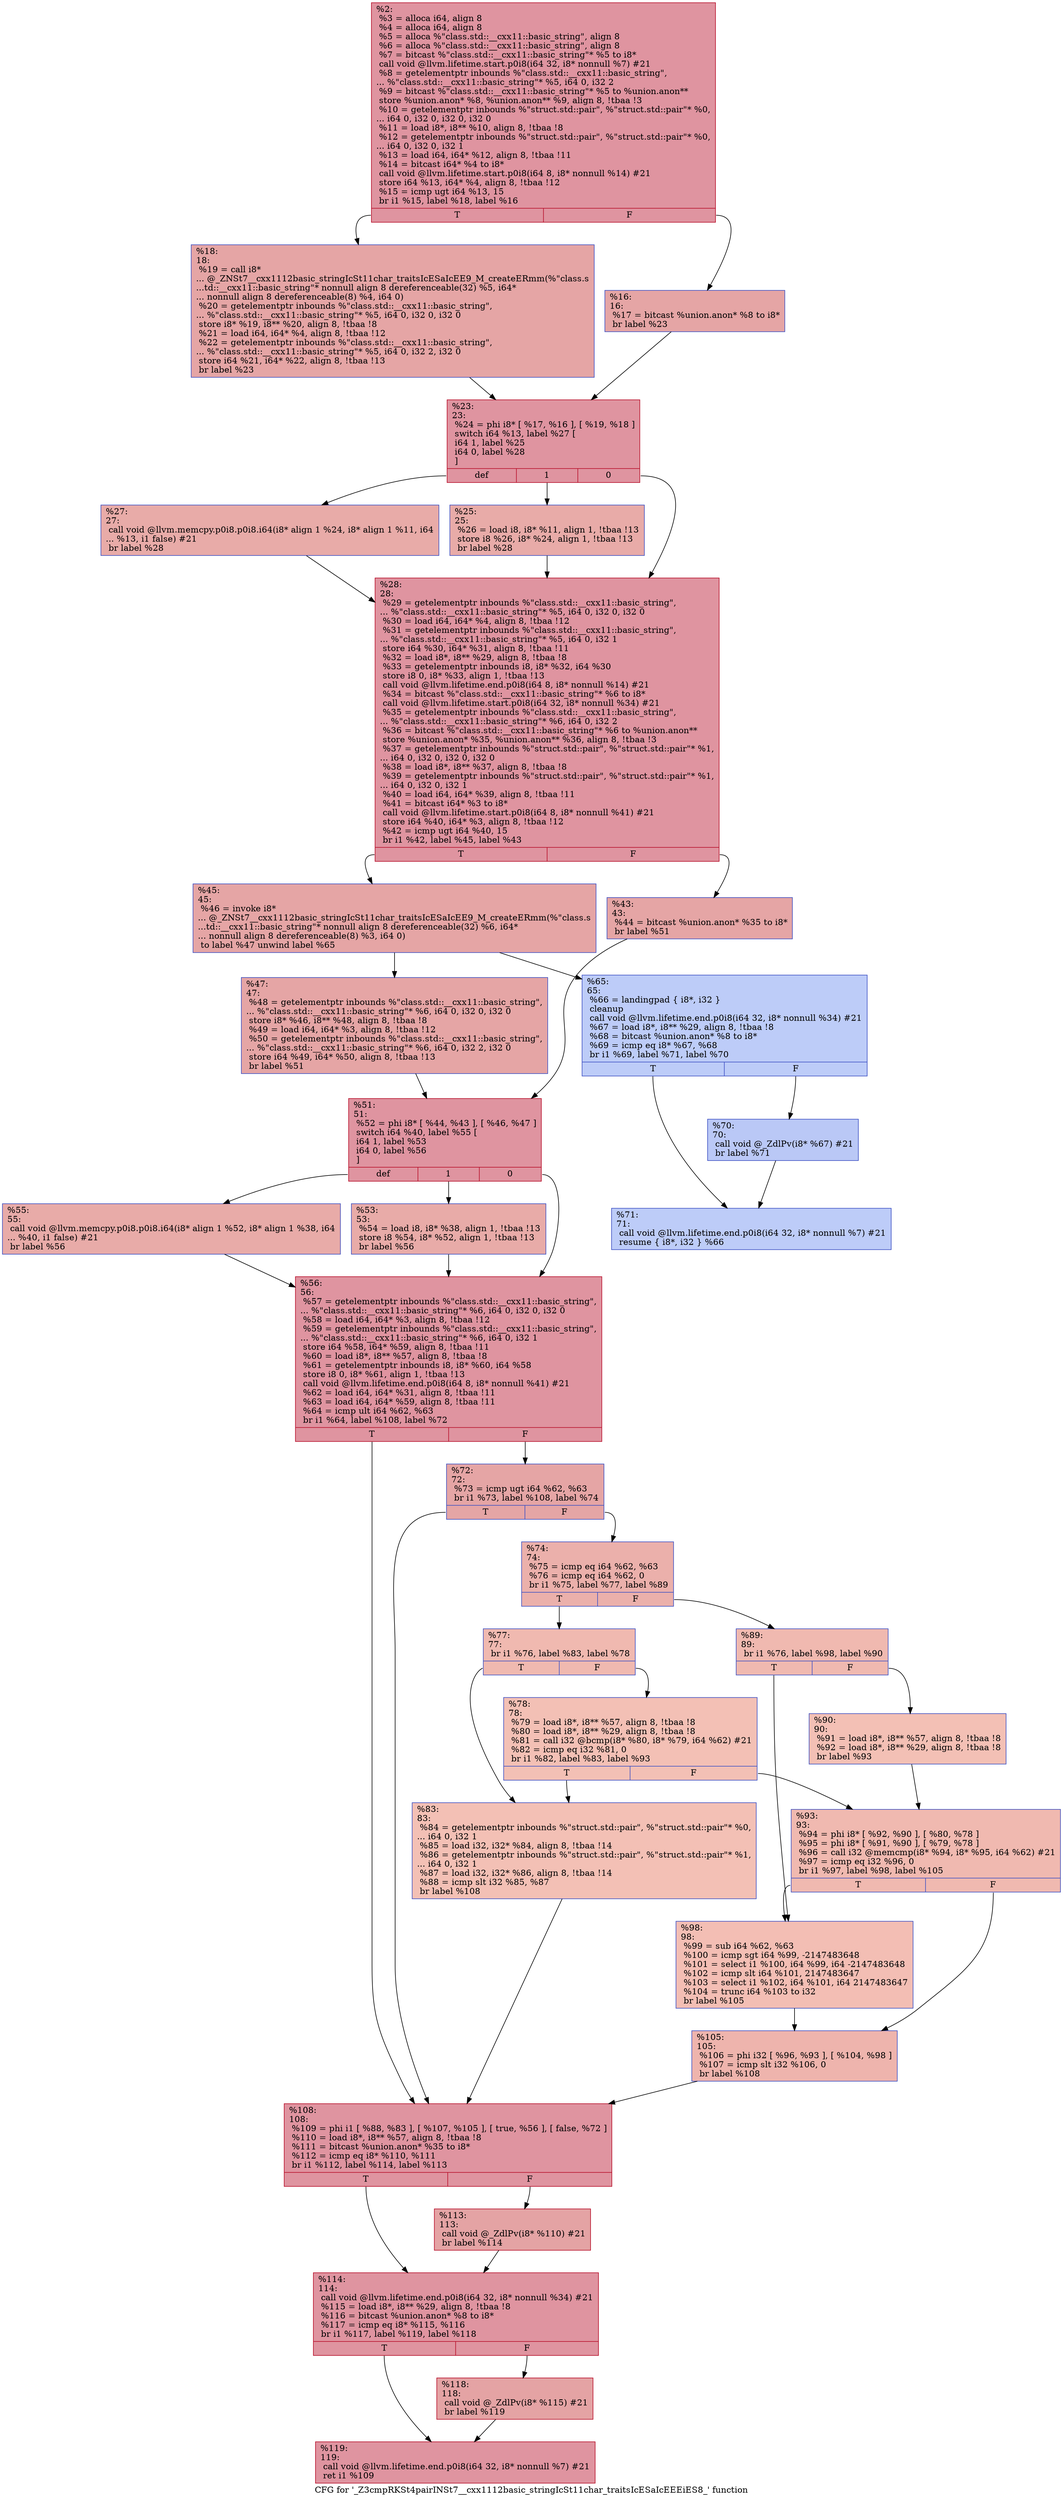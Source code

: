 digraph "CFG for '_Z3cmpRKSt4pairINSt7__cxx1112basic_stringIcSt11char_traitsIcESaIcEEEiES8_' function" {
	label="CFG for '_Z3cmpRKSt4pairINSt7__cxx1112basic_stringIcSt11char_traitsIcESaIcEEEiES8_' function";

	Node0x5652858dbee0 [shape=record,color="#b70d28ff", style=filled, fillcolor="#b70d2870",label="{%2:\l  %3 = alloca i64, align 8\l  %4 = alloca i64, align 8\l  %5 = alloca %\"class.std::__cxx11::basic_string\", align 8\l  %6 = alloca %\"class.std::__cxx11::basic_string\", align 8\l  %7 = bitcast %\"class.std::__cxx11::basic_string\"* %5 to i8*\l  call void @llvm.lifetime.start.p0i8(i64 32, i8* nonnull %7) #21\l  %8 = getelementptr inbounds %\"class.std::__cxx11::basic_string\",\l... %\"class.std::__cxx11::basic_string\"* %5, i64 0, i32 2\l  %9 = bitcast %\"class.std::__cxx11::basic_string\"* %5 to %union.anon**\l  store %union.anon* %8, %union.anon** %9, align 8, !tbaa !3\l  %10 = getelementptr inbounds %\"struct.std::pair\", %\"struct.std::pair\"* %0,\l... i64 0, i32 0, i32 0, i32 0\l  %11 = load i8*, i8** %10, align 8, !tbaa !8\l  %12 = getelementptr inbounds %\"struct.std::pair\", %\"struct.std::pair\"* %0,\l... i64 0, i32 0, i32 1\l  %13 = load i64, i64* %12, align 8, !tbaa !11\l  %14 = bitcast i64* %4 to i8*\l  call void @llvm.lifetime.start.p0i8(i64 8, i8* nonnull %14) #21\l  store i64 %13, i64* %4, align 8, !tbaa !12\l  %15 = icmp ugt i64 %13, 15\l  br i1 %15, label %18, label %16\l|{<s0>T|<s1>F}}"];
	Node0x5652858dbee0:s0 -> Node0x5652858dd7e0;
	Node0x5652858dbee0:s1 -> Node0x5652858dd870;
	Node0x5652858dd870 [shape=record,color="#3d50c3ff", style=filled, fillcolor="#c5333470",label="{%16:\l16:                                               \l  %17 = bitcast %union.anon* %8 to i8*\l  br label %23\l}"];
	Node0x5652858dd870 -> Node0x5652858dda20;
	Node0x5652858dd7e0 [shape=record,color="#3d50c3ff", style=filled, fillcolor="#c5333470",label="{%18:\l18:                                               \l  %19 = call i8*\l... @_ZNSt7__cxx1112basic_stringIcSt11char_traitsIcESaIcEE9_M_createERmm(%\"class.s\l...td::__cxx11::basic_string\"* nonnull align 8 dereferenceable(32) %5, i64*\l... nonnull align 8 dereferenceable(8) %4, i64 0)\l  %20 = getelementptr inbounds %\"class.std::__cxx11::basic_string\",\l... %\"class.std::__cxx11::basic_string\"* %5, i64 0, i32 0, i32 0\l  store i8* %19, i8** %20, align 8, !tbaa !8\l  %21 = load i64, i64* %4, align 8, !tbaa !12\l  %22 = getelementptr inbounds %\"class.std::__cxx11::basic_string\",\l... %\"class.std::__cxx11::basic_string\"* %5, i64 0, i32 2, i32 0\l  store i64 %21, i64* %22, align 8, !tbaa !13\l  br label %23\l}"];
	Node0x5652858dd7e0 -> Node0x5652858dda20;
	Node0x5652858dda20 [shape=record,color="#b70d28ff", style=filled, fillcolor="#b70d2870",label="{%23:\l23:                                               \l  %24 = phi i8* [ %17, %16 ], [ %19, %18 ]\l  switch i64 %13, label %27 [\l    i64 1, label %25\l    i64 0, label %28\l  ]\l|{<s0>def|<s1>1|<s2>0}}"];
	Node0x5652858dda20:s0 -> Node0x5652858ded10;
	Node0x5652858dda20:s1 -> Node0x5652858ded90;
	Node0x5652858dda20:s2 -> Node0x5652858dede0;
	Node0x5652858ded90 [shape=record,color="#3d50c3ff", style=filled, fillcolor="#cc403a70",label="{%25:\l25:                                               \l  %26 = load i8, i8* %11, align 1, !tbaa !13\l  store i8 %26, i8* %24, align 1, !tbaa !13\l  br label %28\l}"];
	Node0x5652858ded90 -> Node0x5652858dede0;
	Node0x5652858ded10 [shape=record,color="#3d50c3ff", style=filled, fillcolor="#cc403a70",label="{%27:\l27:                                               \l  call void @llvm.memcpy.p0i8.p0i8.i64(i8* align 1 %24, i8* align 1 %11, i64\l... %13, i1 false) #21\l  br label %28\l}"];
	Node0x5652858ded10 -> Node0x5652858dede0;
	Node0x5652858dede0 [shape=record,color="#b70d28ff", style=filled, fillcolor="#b70d2870",label="{%28:\l28:                                               \l  %29 = getelementptr inbounds %\"class.std::__cxx11::basic_string\",\l... %\"class.std::__cxx11::basic_string\"* %5, i64 0, i32 0, i32 0\l  %30 = load i64, i64* %4, align 8, !tbaa !12\l  %31 = getelementptr inbounds %\"class.std::__cxx11::basic_string\",\l... %\"class.std::__cxx11::basic_string\"* %5, i64 0, i32 1\l  store i64 %30, i64* %31, align 8, !tbaa !11\l  %32 = load i8*, i8** %29, align 8, !tbaa !8\l  %33 = getelementptr inbounds i8, i8* %32, i64 %30\l  store i8 0, i8* %33, align 1, !tbaa !13\l  call void @llvm.lifetime.end.p0i8(i64 8, i8* nonnull %14) #21\l  %34 = bitcast %\"class.std::__cxx11::basic_string\"* %6 to i8*\l  call void @llvm.lifetime.start.p0i8(i64 32, i8* nonnull %34) #21\l  %35 = getelementptr inbounds %\"class.std::__cxx11::basic_string\",\l... %\"class.std::__cxx11::basic_string\"* %6, i64 0, i32 2\l  %36 = bitcast %\"class.std::__cxx11::basic_string\"* %6 to %union.anon**\l  store %union.anon* %35, %union.anon** %36, align 8, !tbaa !3\l  %37 = getelementptr inbounds %\"struct.std::pair\", %\"struct.std::pair\"* %1,\l... i64 0, i32 0, i32 0, i32 0\l  %38 = load i8*, i8** %37, align 8, !tbaa !8\l  %39 = getelementptr inbounds %\"struct.std::pair\", %\"struct.std::pair\"* %1,\l... i64 0, i32 0, i32 1\l  %40 = load i64, i64* %39, align 8, !tbaa !11\l  %41 = bitcast i64* %3 to i8*\l  call void @llvm.lifetime.start.p0i8(i64 8, i8* nonnull %41) #21\l  store i64 %40, i64* %3, align 8, !tbaa !12\l  %42 = icmp ugt i64 %40, 15\l  br i1 %42, label %45, label %43\l|{<s0>T|<s1>F}}"];
	Node0x5652858dede0:s0 -> Node0x5652858e0240;
	Node0x5652858dede0:s1 -> Node0x5652858e0290;
	Node0x5652858e0290 [shape=record,color="#3d50c3ff", style=filled, fillcolor="#c5333470",label="{%43:\l43:                                               \l  %44 = bitcast %union.anon* %35 to i8*\l  br label %51\l}"];
	Node0x5652858e0290 -> Node0x5652858e0400;
	Node0x5652858e0240 [shape=record,color="#3d50c3ff", style=filled, fillcolor="#c5333470",label="{%45:\l45:                                               \l  %46 = invoke i8*\l... @_ZNSt7__cxx1112basic_stringIcSt11char_traitsIcESaIcEE9_M_createERmm(%\"class.s\l...td::__cxx11::basic_string\"* nonnull align 8 dereferenceable(32) %6, i64*\l... nonnull align 8 dereferenceable(8) %3, i64 0)\l          to label %47 unwind label %65\l}"];
	Node0x5652858e0240 -> Node0x5652858e0510;
	Node0x5652858e0240 -> Node0x5652858e0560;
	Node0x5652858e0510 [shape=record,color="#3d50c3ff", style=filled, fillcolor="#c5333470",label="{%47:\l47:                                               \l  %48 = getelementptr inbounds %\"class.std::__cxx11::basic_string\",\l... %\"class.std::__cxx11::basic_string\"* %6, i64 0, i32 0, i32 0\l  store i8* %46, i8** %48, align 8, !tbaa !8\l  %49 = load i64, i64* %3, align 8, !tbaa !12\l  %50 = getelementptr inbounds %\"class.std::__cxx11::basic_string\",\l... %\"class.std::__cxx11::basic_string\"* %6, i64 0, i32 2, i32 0\l  store i64 %49, i64* %50, align 8, !tbaa !13\l  br label %51\l}"];
	Node0x5652858e0510 -> Node0x5652858e0400;
	Node0x5652858e0400 [shape=record,color="#b70d28ff", style=filled, fillcolor="#b70d2870",label="{%51:\l51:                                               \l  %52 = phi i8* [ %44, %43 ], [ %46, %47 ]\l  switch i64 %40, label %55 [\l    i64 1, label %53\l    i64 0, label %56\l  ]\l|{<s0>def|<s1>1|<s2>0}}"];
	Node0x5652858e0400:s0 -> Node0x5652858e0b80;
	Node0x5652858e0400:s1 -> Node0x5652858e0bd0;
	Node0x5652858e0400:s2 -> Node0x5652858e0c20;
	Node0x5652858e0bd0 [shape=record,color="#3d50c3ff", style=filled, fillcolor="#cc403a70",label="{%53:\l53:                                               \l  %54 = load i8, i8* %38, align 1, !tbaa !13\l  store i8 %54, i8* %52, align 1, !tbaa !13\l  br label %56\l}"];
	Node0x5652858e0bd0 -> Node0x5652858e0c20;
	Node0x5652858e0b80 [shape=record,color="#3d50c3ff", style=filled, fillcolor="#cc403a70",label="{%55:\l55:                                               \l  call void @llvm.memcpy.p0i8.p0i8.i64(i8* align 1 %52, i8* align 1 %38, i64\l... %40, i1 false) #21\l  br label %56\l}"];
	Node0x5652858e0b80 -> Node0x5652858e0c20;
	Node0x5652858e0c20 [shape=record,color="#b70d28ff", style=filled, fillcolor="#b70d2870",label="{%56:\l56:                                               \l  %57 = getelementptr inbounds %\"class.std::__cxx11::basic_string\",\l... %\"class.std::__cxx11::basic_string\"* %6, i64 0, i32 0, i32 0\l  %58 = load i64, i64* %3, align 8, !tbaa !12\l  %59 = getelementptr inbounds %\"class.std::__cxx11::basic_string\",\l... %\"class.std::__cxx11::basic_string\"* %6, i64 0, i32 1\l  store i64 %58, i64* %59, align 8, !tbaa !11\l  %60 = load i8*, i8** %57, align 8, !tbaa !8\l  %61 = getelementptr inbounds i8, i8* %60, i64 %58\l  store i8 0, i8* %61, align 1, !tbaa !13\l  call void @llvm.lifetime.end.p0i8(i64 8, i8* nonnull %41) #21\l  %62 = load i64, i64* %31, align 8, !tbaa !11\l  %63 = load i64, i64* %59, align 8, !tbaa !11\l  %64 = icmp ult i64 %62, %63\l  br i1 %64, label %108, label %72\l|{<s0>T|<s1>F}}"];
	Node0x5652858e0c20:s0 -> Node0x5652858e1800;
	Node0x5652858e0c20:s1 -> Node0x5652858e1850;
	Node0x5652858e0560 [shape=record,color="#3d50c3ff", style=filled, fillcolor="#6a8bef70",label="{%65:\l65:                                               \l  %66 = landingpad \{ i8*, i32 \}\l          cleanup\l  call void @llvm.lifetime.end.p0i8(i64 32, i8* nonnull %34) #21\l  %67 = load i8*, i8** %29, align 8, !tbaa !8\l  %68 = bitcast %union.anon* %8 to i8*\l  %69 = icmp eq i8* %67, %68\l  br i1 %69, label %71, label %70\l|{<s0>T|<s1>F}}"];
	Node0x5652858e0560:s0 -> Node0x5652858e1c60;
	Node0x5652858e0560:s1 -> Node0x5652858e1cb0;
	Node0x5652858e1cb0 [shape=record,color="#3d50c3ff", style=filled, fillcolor="#6282ea70",label="{%70:\l70:                                               \l  call void @_ZdlPv(i8* %67) #21\l  br label %71\l}"];
	Node0x5652858e1cb0 -> Node0x5652858e1c60;
	Node0x5652858e1c60 [shape=record,color="#3d50c3ff", style=filled, fillcolor="#6a8bef70",label="{%71:\l71:                                               \l  call void @llvm.lifetime.end.p0i8(i64 32, i8* nonnull %7) #21\l  resume \{ i8*, i32 \} %66\l}"];
	Node0x5652858e1850 [shape=record,color="#3d50c3ff", style=filled, fillcolor="#c5333470",label="{%72:\l72:                                               \l  %73 = icmp ugt i64 %62, %63\l  br i1 %73, label %108, label %74\l|{<s0>T|<s1>F}}"];
	Node0x5652858e1850:s0 -> Node0x5652858e1800;
	Node0x5652858e1850:s1 -> Node0x5652858e2160;
	Node0x5652858e2160 [shape=record,color="#3d50c3ff", style=filled, fillcolor="#d24b4070",label="{%74:\l74:                                               \l  %75 = icmp eq i64 %62, %63\l  %76 = icmp eq i64 %62, 0\l  br i1 %75, label %77, label %89\l|{<s0>T|<s1>F}}"];
	Node0x5652858e2160:s0 -> Node0x5652858e2380;
	Node0x5652858e2160:s1 -> Node0x5652858e23d0;
	Node0x5652858e2380 [shape=record,color="#3d50c3ff", style=filled, fillcolor="#de614d70",label="{%77:\l77:                                               \l  br i1 %76, label %83, label %78\l|{<s0>T|<s1>F}}"];
	Node0x5652858e2380:s0 -> Node0x5652858e24d0;
	Node0x5652858e2380:s1 -> Node0x5652858e2520;
	Node0x5652858e2520 [shape=record,color="#3d50c3ff", style=filled, fillcolor="#e5705870",label="{%78:\l78:                                               \l  %79 = load i8*, i8** %57, align 8, !tbaa !8\l  %80 = load i8*, i8** %29, align 8, !tbaa !8\l  %81 = call i32 @bcmp(i8* %80, i8* %79, i64 %62) #21\l  %82 = icmp eq i32 %81, 0\l  br i1 %82, label %83, label %93\l|{<s0>T|<s1>F}}"];
	Node0x5652858e2520:s0 -> Node0x5652858e24d0;
	Node0x5652858e2520:s1 -> Node0x5652858e29d0;
	Node0x5652858e24d0 [shape=record,color="#3d50c3ff", style=filled, fillcolor="#e5705870",label="{%83:\l83:                                               \l  %84 = getelementptr inbounds %\"struct.std::pair\", %\"struct.std::pair\"* %0,\l... i64 0, i32 1\l  %85 = load i32, i32* %84, align 8, !tbaa !14\l  %86 = getelementptr inbounds %\"struct.std::pair\", %\"struct.std::pair\"* %1,\l... i64 0, i32 1\l  %87 = load i32, i32* %86, align 8, !tbaa !14\l  %88 = icmp slt i32 %85, %87\l  br label %108\l}"];
	Node0x5652858e24d0 -> Node0x5652858e1800;
	Node0x5652858e23d0 [shape=record,color="#3d50c3ff", style=filled, fillcolor="#de614d70",label="{%89:\l89:                                               \l  br i1 %76, label %98, label %90\l|{<s0>T|<s1>F}}"];
	Node0x5652858e23d0:s0 -> Node0x5652858d3c60;
	Node0x5652858e23d0:s1 -> Node0x5652858d3cb0;
	Node0x5652858d3cb0 [shape=record,color="#3d50c3ff", style=filled, fillcolor="#e5705870",label="{%90:\l90:                                               \l  %91 = load i8*, i8** %57, align 8, !tbaa !8\l  %92 = load i8*, i8** %29, align 8, !tbaa !8\l  br label %93\l}"];
	Node0x5652858d3cb0 -> Node0x5652858e29d0;
	Node0x5652858e29d0 [shape=record,color="#3d50c3ff", style=filled, fillcolor="#de614d70",label="{%93:\l93:                                               \l  %94 = phi i8* [ %92, %90 ], [ %80, %78 ]\l  %95 = phi i8* [ %91, %90 ], [ %79, %78 ]\l  %96 = call i32 @memcmp(i8* %94, i8* %95, i64 %62) #21\l  %97 = icmp eq i32 %96, 0\l  br i1 %97, label %98, label %105\l|{<s0>T|<s1>F}}"];
	Node0x5652858e29d0:s0 -> Node0x5652858d3c60;
	Node0x5652858e29d0:s1 -> Node0x5652858e4630;
	Node0x5652858d3c60 [shape=record,color="#3d50c3ff", style=filled, fillcolor="#e36c5570",label="{%98:\l98:                                               \l  %99 = sub i64 %62, %63\l  %100 = icmp sgt i64 %99, -2147483648\l  %101 = select i1 %100, i64 %99, i64 -2147483648\l  %102 = icmp slt i64 %101, 2147483647\l  %103 = select i1 %102, i64 %101, i64 2147483647\l  %104 = trunc i64 %103 to i32\l  br label %105\l}"];
	Node0x5652858d3c60 -> Node0x5652858e4630;
	Node0x5652858e4630 [shape=record,color="#3d50c3ff", style=filled, fillcolor="#d8564670",label="{%105:\l105:                                              \l  %106 = phi i32 [ %96, %93 ], [ %104, %98 ]\l  %107 = icmp slt i32 %106, 0\l  br label %108\l}"];
	Node0x5652858e4630 -> Node0x5652858e1800;
	Node0x5652858e1800 [shape=record,color="#b70d28ff", style=filled, fillcolor="#b70d2870",label="{%108:\l108:                                              \l  %109 = phi i1 [ %88, %83 ], [ %107, %105 ], [ true, %56 ], [ false, %72 ]\l  %110 = load i8*, i8** %57, align 8, !tbaa !8\l  %111 = bitcast %union.anon* %35 to i8*\l  %112 = icmp eq i8* %110, %111\l  br i1 %112, label %114, label %113\l|{<s0>T|<s1>F}}"];
	Node0x5652858e1800:s0 -> Node0x5652858e4fd0;
	Node0x5652858e1800:s1 -> Node0x5652858e5020;
	Node0x5652858e5020 [shape=record,color="#b70d28ff", style=filled, fillcolor="#c32e3170",label="{%113:\l113:                                              \l  call void @_ZdlPv(i8* %110) #21\l  br label %114\l}"];
	Node0x5652858e5020 -> Node0x5652858e4fd0;
	Node0x5652858e4fd0 [shape=record,color="#b70d28ff", style=filled, fillcolor="#b70d2870",label="{%114:\l114:                                              \l  call void @llvm.lifetime.end.p0i8(i64 32, i8* nonnull %34) #21\l  %115 = load i8*, i8** %29, align 8, !tbaa !8\l  %116 = bitcast %union.anon* %8 to i8*\l  %117 = icmp eq i8* %115, %116\l  br i1 %117, label %119, label %118\l|{<s0>T|<s1>F}}"];
	Node0x5652858e4fd0:s0 -> Node0x5652858e55a0;
	Node0x5652858e4fd0:s1 -> Node0x5652858e55f0;
	Node0x5652858e55f0 [shape=record,color="#b70d28ff", style=filled, fillcolor="#c32e3170",label="{%118:\l118:                                              \l  call void @_ZdlPv(i8* %115) #21\l  br label %119\l}"];
	Node0x5652858e55f0 -> Node0x5652858e55a0;
	Node0x5652858e55a0 [shape=record,color="#b70d28ff", style=filled, fillcolor="#b70d2870",label="{%119:\l119:                                              \l  call void @llvm.lifetime.end.p0i8(i64 32, i8* nonnull %7) #21\l  ret i1 %109\l}"];
}
